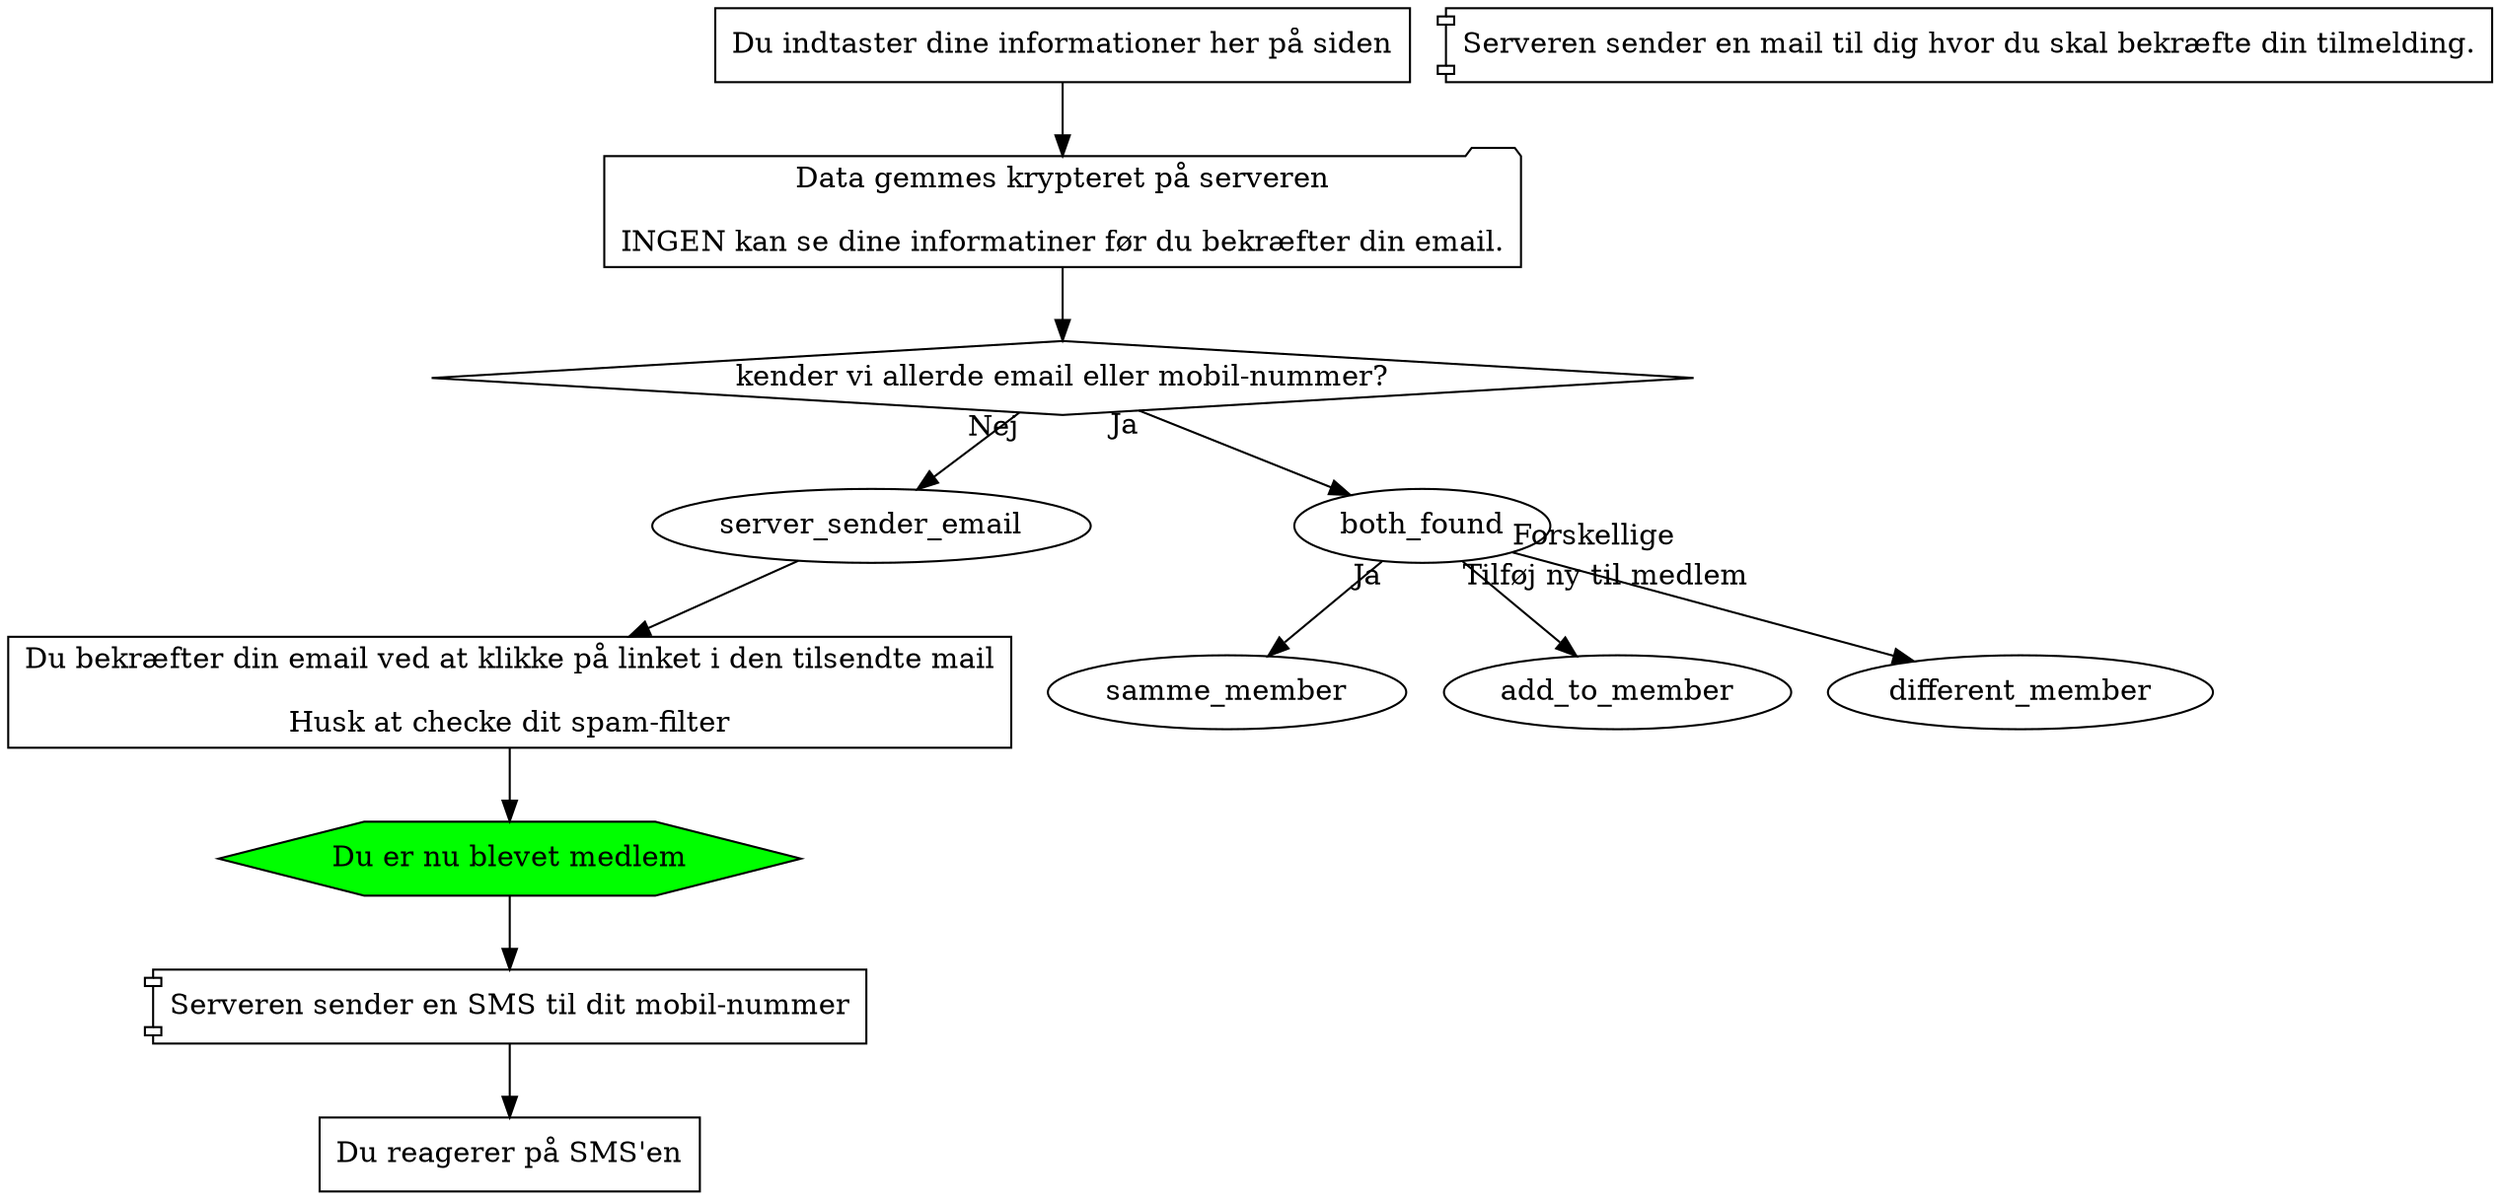 digraph indmeldelse {
  indtast                [shape=box       label="Du indtaster dine informationer her på siden"];
  send_tilmelding        [shape=folder    label="Data gemmes krypteret på serveren\n\nINGEN kan se dine informatiner før du bekræfter din email."];
  findes_allerede        [shape=diamond   label="kender vi allerde email eller mobil-nummer?"];

  server_sender_ny_email [shape=component label="Serveren sender en mail til dig hvor du skal bekræfte din tilmelding."];
  confirm_email          [shape=box       label="Du bekræfter din email ved at klikke på linket i den tilsendte mail\n\nHusk at checke dit spam-filter"];
  du_biver_medlem        [shape=hexagon   label="Du er nu blevet medlem" style=filled fillcolor=green ];
  server_sender_sms      [shape=component label="Serveren sender en SMS til dit mobil-nummer"];
  confirm_sms            [shape=box       label="Du reagerer på SMS'en"];
  
  indtast -> send_tilmelding -> findes_allerede;
                                findes_allerede -> server_sender_email [taillabel="Nej"];  server_sender_email -> confirm_email -> du_biver_medlem -> server_sender_sms -> confirm_sms;
                                findes_allerede -> both_found          [taillabel="Ja"];   both_found -> samme_member     [taillabel="Ja"];
                                                                                           both_found -> add_to_member    [taillabel="Tilføj ny til medlem"]
                                                                                           both_found -> different_member [taillabel="Forskellige"];
}
